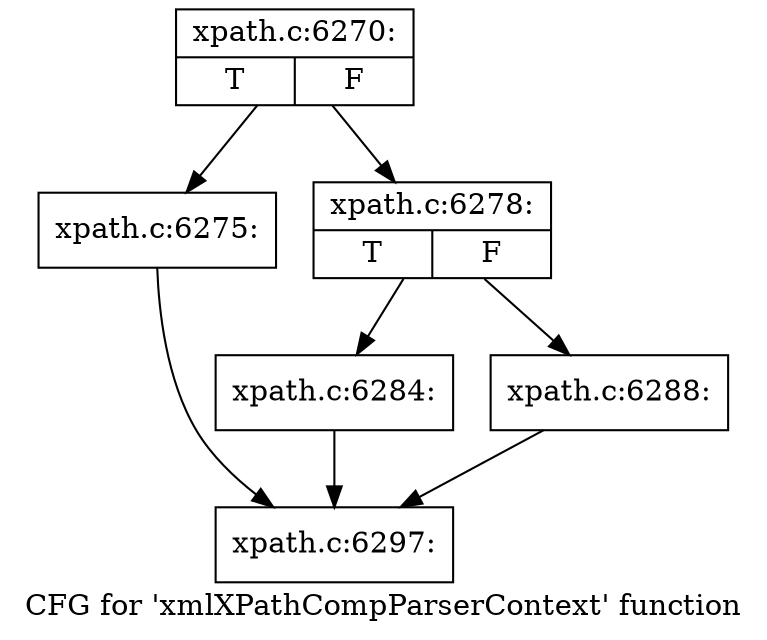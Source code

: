 digraph "CFG for 'xmlXPathCompParserContext' function" {
	label="CFG for 'xmlXPathCompParserContext' function";

	Node0x55e6b28c8250 [shape=record,label="{xpath.c:6270:|{<s0>T|<s1>F}}"];
	Node0x55e6b28c8250 -> Node0x55e6b28ce710;
	Node0x55e6b28c8250 -> Node0x55e6b28ce760;
	Node0x55e6b28ce710 [shape=record,label="{xpath.c:6275:}"];
	Node0x55e6b28ce710 -> Node0x55e6b28c82a0;
	Node0x55e6b28ce760 [shape=record,label="{xpath.c:6278:|{<s0>T|<s1>F}}"];
	Node0x55e6b28ce760 -> Node0x55e6b28cf580;
	Node0x55e6b28ce760 -> Node0x55e6b28cf5d0;
	Node0x55e6b28cf580 [shape=record,label="{xpath.c:6284:}"];
	Node0x55e6b28cf580 -> Node0x55e6b28c82a0;
	Node0x55e6b28cf5d0 [shape=record,label="{xpath.c:6288:}"];
	Node0x55e6b28cf5d0 -> Node0x55e6b28c82a0;
	Node0x55e6b28c82a0 [shape=record,label="{xpath.c:6297:}"];
}
